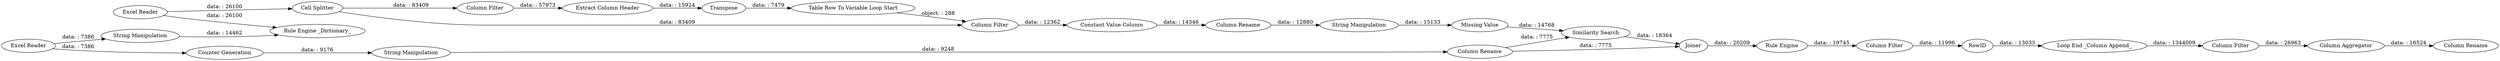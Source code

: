 digraph {
	"-7100017853682149572_3" [label="String Manipulation"]
	"-7100017853682149572_37" [label="Column Rename"]
	"-7100017853682149572_35" [label="Counter Generation"]
	"-7100017853682149572_55" [label="Column Aggregator"]
	"-7100017853682149572_56" [label="Column Rename"]
	"-7100017853682149572_40" [label=Joiner]
	"-7100017853682149572_32" [label=Transpose]
	"-7100017853682149572_28" [label="Extract Column Header"]
	"-7100017853682149572_39" [label="Loop End _Column Append_"]
	"-7100017853682149572_44" [label=RowID]
	"-7100017853682149572_58" [label="String Manipulation"]
	"-7100017853682149572_54" [label="Column Filter"]
	"-7100017853682149572_6" [label="Cell Splitter"]
	"-7100017853682149572_47" [label="Constant Value Column"]
	"-7100017853682149572_45" [label="Missing Value"]
	"-7100017853682149572_1" [label="Excel Reader"]
	"-7100017853682149572_33" [label="Column Filter"]
	"-7100017853682149572_57" [label="String Manipulation"]
	"-7100017853682149572_43" [label="Rule Engine"]
	"-7100017853682149572_53" [label="Column Filter"]
	"-7100017853682149572_30" [label="Table Row To Variable Loop Start"]
	"-7100017853682149572_36" [label="Similarity Search"]
	"-7100017853682149572_34" [label="Column Filter"]
	"-7100017853682149572_5" [label="Rule Engine _Dictionary_"]
	"-7100017853682149572_2" [label="Excel Reader"]
	"-7100017853682149572_38" [label="Column Rename"]
	"-7100017853682149572_58" -> "-7100017853682149572_37" [label="data: : 9248"]
	"-7100017853682149572_6" -> "-7100017853682149572_34" [label="data: : 83409"]
	"-7100017853682149572_32" -> "-7100017853682149572_30" [label="data: : 7479"]
	"-7100017853682149572_37" -> "-7100017853682149572_40" [label="data: : 7775"]
	"-7100017853682149572_30" -> "-7100017853682149572_34" [label="object: : 288"]
	"-7100017853682149572_6" -> "-7100017853682149572_33" [label="data: : 83409"]
	"-7100017853682149572_54" -> "-7100017853682149572_55" [label="data: : 26963"]
	"-7100017853682149572_1" -> "-7100017853682149572_6" [label="data: : 26100"]
	"-7100017853682149572_2" -> "-7100017853682149572_3" [label="data: : 7386"]
	"-7100017853682149572_3" -> "-7100017853682149572_5" [label="data: : 14462"]
	"-7100017853682149572_43" -> "-7100017853682149572_53" [label="data: : 19745"]
	"-7100017853682149572_38" -> "-7100017853682149572_57" [label="data: : 12880"]
	"-7100017853682149572_33" -> "-7100017853682149572_28" [label="data: : 57973"]
	"-7100017853682149572_57" -> "-7100017853682149572_45" [label="data: : 15133"]
	"-7100017853682149572_35" -> "-7100017853682149572_58" [label="data: : 9176"]
	"-7100017853682149572_1" -> "-7100017853682149572_5" [label="data: : 26100"]
	"-7100017853682149572_2" -> "-7100017853682149572_35" [label="data: : 7386"]
	"-7100017853682149572_28" -> "-7100017853682149572_32" [label="data: : 15924"]
	"-7100017853682149572_47" -> "-7100017853682149572_38" [label="data: : 14346"]
	"-7100017853682149572_53" -> "-7100017853682149572_44" [label="data: : 11996"]
	"-7100017853682149572_34" -> "-7100017853682149572_47" [label="data: : 12362"]
	"-7100017853682149572_37" -> "-7100017853682149572_36" [label="data: : 7775"]
	"-7100017853682149572_55" -> "-7100017853682149572_56" [label="data: : 16524"]
	"-7100017853682149572_45" -> "-7100017853682149572_36" [label="data: : 14768"]
	"-7100017853682149572_36" -> "-7100017853682149572_40" [label="data: : 18364"]
	"-7100017853682149572_40" -> "-7100017853682149572_43" [label="data: : 20209"]
	"-7100017853682149572_44" -> "-7100017853682149572_39" [label="data: : 13033"]
	"-7100017853682149572_39" -> "-7100017853682149572_54" [label="data: : 1344009"]
	rankdir=LR
}
